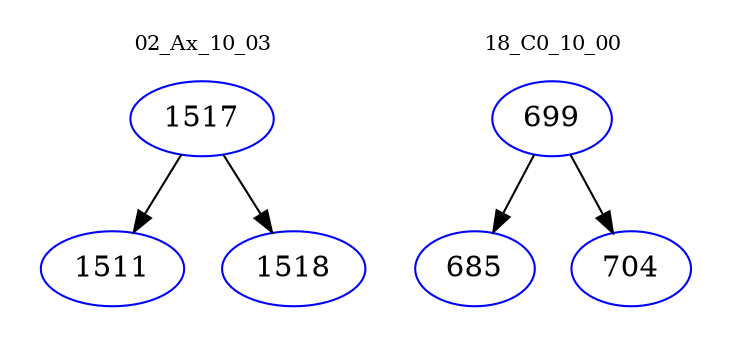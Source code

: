 digraph{
subgraph cluster_0 {
color = white
label = "02_Ax_10_03";
fontsize=10;
T0_1517 [label="1517", color="blue"]
T0_1517 -> T0_1511 [color="black"]
T0_1511 [label="1511", color="blue"]
T0_1517 -> T0_1518 [color="black"]
T0_1518 [label="1518", color="blue"]
}
subgraph cluster_1 {
color = white
label = "18_C0_10_00";
fontsize=10;
T1_699 [label="699", color="blue"]
T1_699 -> T1_685 [color="black"]
T1_685 [label="685", color="blue"]
T1_699 -> T1_704 [color="black"]
T1_704 [label="704", color="blue"]
}
}
